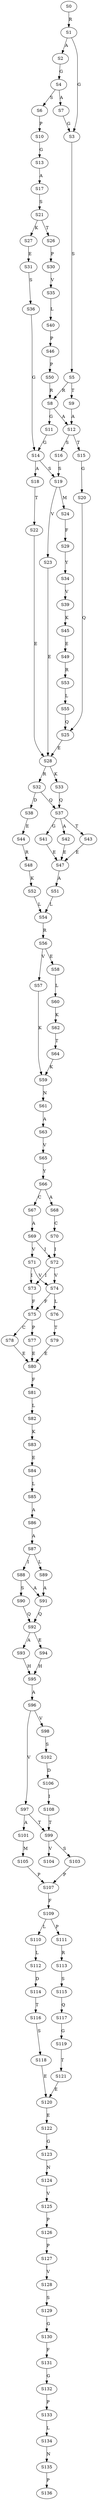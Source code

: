 strict digraph  {
	S0 -> S1 [ label = R ];
	S1 -> S2 [ label = A ];
	S1 -> S3 [ label = G ];
	S2 -> S4 [ label = G ];
	S3 -> S5 [ label = S ];
	S4 -> S6 [ label = S ];
	S4 -> S7 [ label = A ];
	S5 -> S8 [ label = R ];
	S5 -> S9 [ label = T ];
	S6 -> S10 [ label = P ];
	S7 -> S3 [ label = G ];
	S8 -> S11 [ label = G ];
	S8 -> S12 [ label = A ];
	S9 -> S12 [ label = A ];
	S10 -> S13 [ label = G ];
	S11 -> S14 [ label = G ];
	S12 -> S15 [ label = T ];
	S12 -> S16 [ label = S ];
	S13 -> S17 [ label = A ];
	S14 -> S18 [ label = A ];
	S14 -> S19 [ label = S ];
	S15 -> S20 [ label = G ];
	S16 -> S19 [ label = S ];
	S17 -> S21 [ label = S ];
	S18 -> S22 [ label = T ];
	S19 -> S23 [ label = V ];
	S19 -> S24 [ label = M ];
	S20 -> S25 [ label = Q ];
	S21 -> S26 [ label = T ];
	S21 -> S27 [ label = K ];
	S22 -> S28 [ label = E ];
	S23 -> S28 [ label = E ];
	S24 -> S29 [ label = F ];
	S25 -> S28 [ label = E ];
	S26 -> S30 [ label = P ];
	S27 -> S31 [ label = E ];
	S28 -> S32 [ label = R ];
	S28 -> S33 [ label = K ];
	S29 -> S34 [ label = Y ];
	S30 -> S35 [ label = V ];
	S31 -> S36 [ label = S ];
	S32 -> S37 [ label = Q ];
	S32 -> S38 [ label = D ];
	S33 -> S37 [ label = Q ];
	S34 -> S39 [ label = V ];
	S35 -> S40 [ label = L ];
	S36 -> S14 [ label = G ];
	S37 -> S41 [ label = G ];
	S37 -> S42 [ label = A ];
	S37 -> S43 [ label = T ];
	S38 -> S44 [ label = E ];
	S39 -> S45 [ label = K ];
	S40 -> S46 [ label = P ];
	S41 -> S47 [ label = E ];
	S42 -> S47 [ label = E ];
	S43 -> S47 [ label = E ];
	S44 -> S48 [ label = R ];
	S45 -> S49 [ label = E ];
	S46 -> S50 [ label = P ];
	S47 -> S51 [ label = A ];
	S48 -> S52 [ label = K ];
	S49 -> S53 [ label = R ];
	S50 -> S8 [ label = R ];
	S51 -> S54 [ label = L ];
	S52 -> S54 [ label = L ];
	S53 -> S55 [ label = L ];
	S54 -> S56 [ label = R ];
	S55 -> S25 [ label = Q ];
	S56 -> S57 [ label = V ];
	S56 -> S58 [ label = E ];
	S57 -> S59 [ label = K ];
	S58 -> S60 [ label = L ];
	S59 -> S61 [ label = N ];
	S60 -> S62 [ label = K ];
	S61 -> S63 [ label = A ];
	S62 -> S64 [ label = T ];
	S63 -> S65 [ label = V ];
	S64 -> S59 [ label = K ];
	S65 -> S66 [ label = Y ];
	S66 -> S67 [ label = C ];
	S66 -> S68 [ label = A ];
	S67 -> S69 [ label = A ];
	S68 -> S70 [ label = C ];
	S69 -> S71 [ label = V ];
	S69 -> S72 [ label = I ];
	S70 -> S72 [ label = I ];
	S71 -> S73 [ label = I ];
	S71 -> S74 [ label = V ];
	S72 -> S73 [ label = I ];
	S72 -> S74 [ label = V ];
	S73 -> S75 [ label = F ];
	S74 -> S75 [ label = F ];
	S74 -> S76 [ label = L ];
	S75 -> S77 [ label = P ];
	S75 -> S78 [ label = C ];
	S76 -> S79 [ label = T ];
	S77 -> S80 [ label = E ];
	S78 -> S80 [ label = E ];
	S79 -> S80 [ label = E ];
	S80 -> S81 [ label = F ];
	S81 -> S82 [ label = L ];
	S82 -> S83 [ label = K ];
	S83 -> S84 [ label = E ];
	S84 -> S85 [ label = L ];
	S85 -> S86 [ label = A ];
	S86 -> S87 [ label = A ];
	S87 -> S88 [ label = I ];
	S87 -> S89 [ label = L ];
	S88 -> S90 [ label = S ];
	S88 -> S91 [ label = A ];
	S89 -> S91 [ label = A ];
	S90 -> S92 [ label = Q ];
	S91 -> S92 [ label = Q ];
	S92 -> S93 [ label = A ];
	S92 -> S94 [ label = E ];
	S93 -> S95 [ label = H ];
	S94 -> S95 [ label = H ];
	S95 -> S96 [ label = A ];
	S96 -> S97 [ label = V ];
	S96 -> S98 [ label = V ];
	S97 -> S99 [ label = T ];
	S97 -> S101 [ label = A ];
	S98 -> S102 [ label = S ];
	S99 -> S103 [ label = S ];
	S99 -> S104 [ label = V ];
	S101 -> S105 [ label = M ];
	S102 -> S106 [ label = D ];
	S103 -> S107 [ label = P ];
	S105 -> S107 [ label = P ];
	S106 -> S108 [ label = I ];
	S107 -> S109 [ label = F ];
	S108 -> S99 [ label = T ];
	S109 -> S110 [ label = L ];
	S109 -> S111 [ label = P ];
	S110 -> S112 [ label = L ];
	S111 -> S113 [ label = R ];
	S112 -> S114 [ label = D ];
	S113 -> S115 [ label = S ];
	S114 -> S116 [ label = T ];
	S115 -> S117 [ label = Q ];
	S116 -> S118 [ label = S ];
	S117 -> S119 [ label = G ];
	S118 -> S120 [ label = E ];
	S119 -> S121 [ label = T ];
	S120 -> S122 [ label = E ];
	S121 -> S120 [ label = E ];
	S122 -> S123 [ label = G ];
	S123 -> S124 [ label = N ];
	S124 -> S125 [ label = V ];
	S125 -> S126 [ label = P ];
	S126 -> S127 [ label = P ];
	S127 -> S128 [ label = V ];
	S128 -> S129 [ label = S ];
	S129 -> S130 [ label = G ];
	S130 -> S131 [ label = F ];
	S131 -> S132 [ label = G ];
	S132 -> S133 [ label = P ];
	S133 -> S134 [ label = L ];
	S134 -> S135 [ label = N ];
	S135 -> S136 [ label = P ];
}

